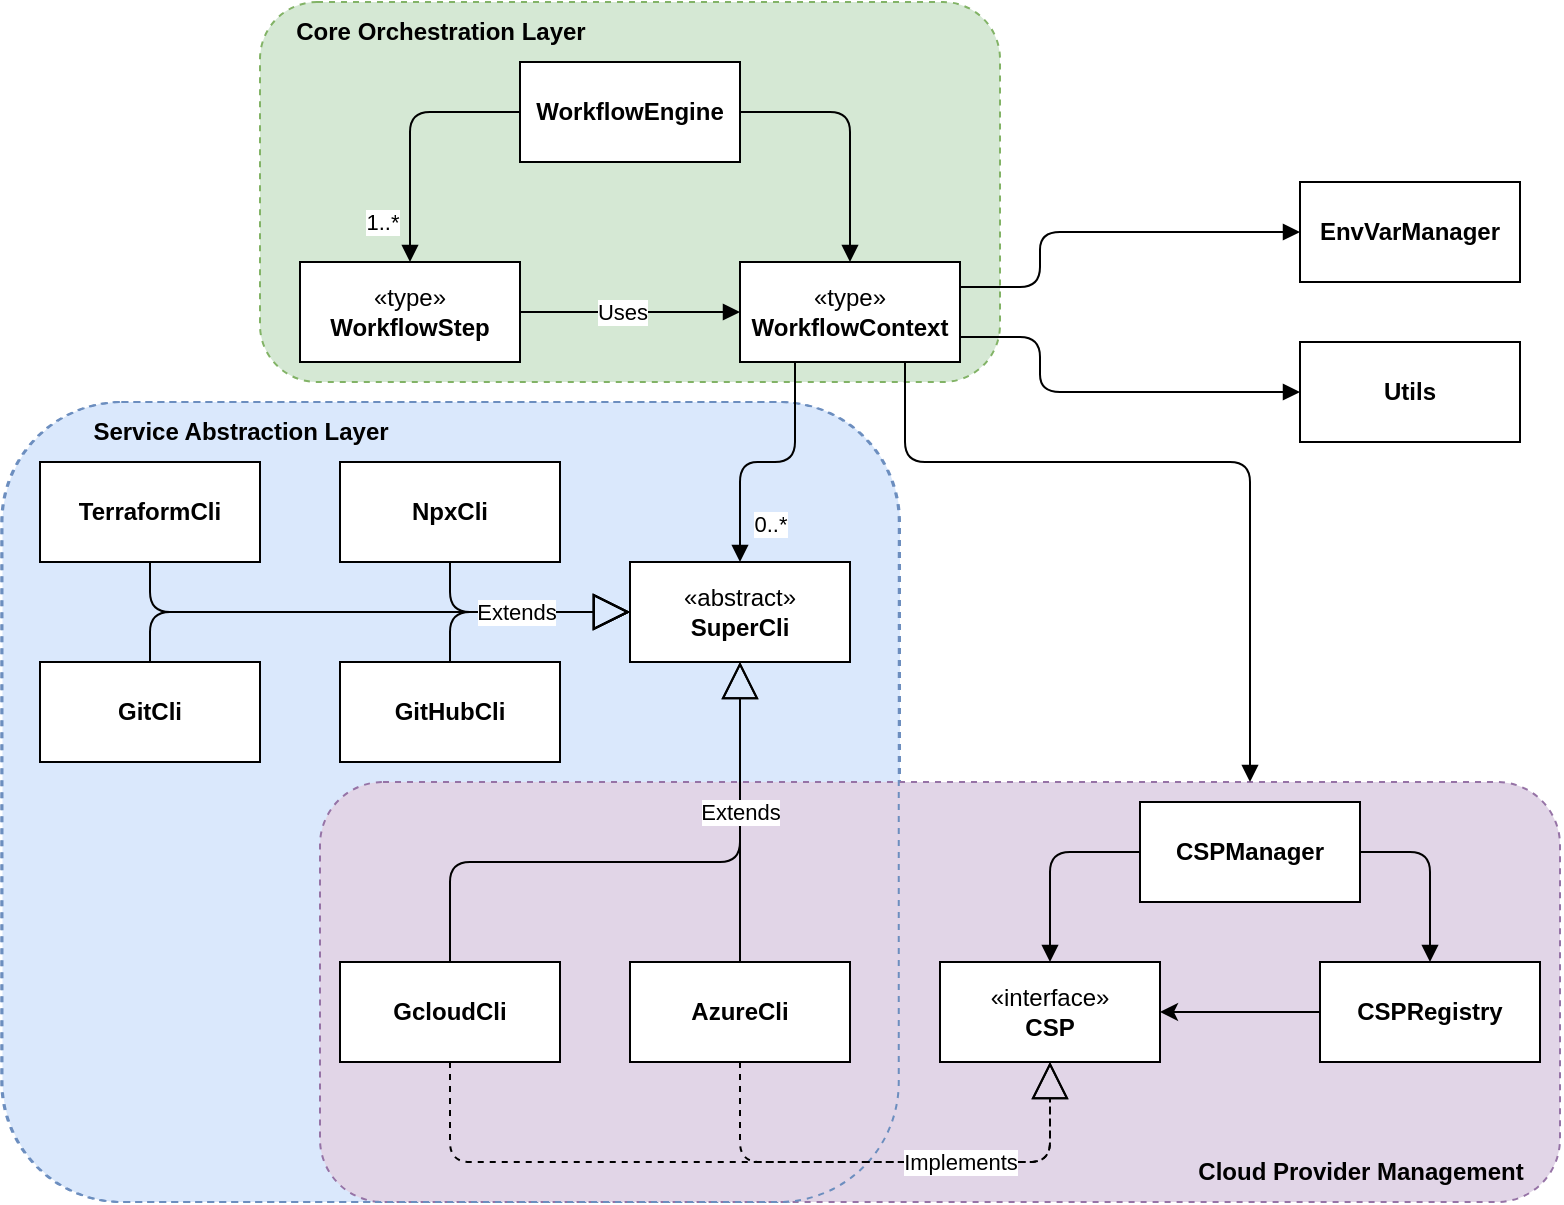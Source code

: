 <mxfile>
    <diagram id="423UZ18-2qW-7-T26Xhx" name="Page-1">
        <mxGraphModel dx="776" dy="727" grid="1" gridSize="10" guides="1" tooltips="1" connect="1" arrows="1" fold="1" page="1" pageScale="1" pageWidth="850" pageHeight="1100" math="0" shadow="0">
            <root>
                <mxCell id="0"/>
                <mxCell id="1" parent="0"/>
                <mxCell id="77" value="" style="rounded=1;whiteSpace=wrap;html=1;dashed=1;fillColor=#dae8fc;strokeColor=#6c8ebf;" vertex="1" parent="1">
                    <mxGeometry x="41.25" y="250" width="448.75" height="400" as="geometry"/>
                </mxCell>
                <mxCell id="94" value="" style="rounded=1;whiteSpace=wrap;html=1;dashed=1;fillColor=#e1d5e7;strokeColor=#9673a6;" vertex="1" parent="1">
                    <mxGeometry x="200" y="440" width="620" height="210" as="geometry"/>
                </mxCell>
                <mxCell id="96" value="" style="rounded=1;whiteSpace=wrap;html=1;dashed=1;fillColor=none;strokeColor=#6c8ebf;" vertex="1" parent="1">
                    <mxGeometry x="40.63" y="250" width="448.75" height="400" as="geometry"/>
                </mxCell>
                <mxCell id="95" value="" style="rounded=1;whiteSpace=wrap;html=1;dashed=1;fillColor=#d5e8d4;strokeColor=#82b366;" vertex="1" parent="1">
                    <mxGeometry x="170" y="50" width="370" height="190" as="geometry"/>
                </mxCell>
                <mxCell id="2" value="&lt;b&gt;Utils&lt;/b&gt;" style="html=1;whiteSpace=wrap;" vertex="1" parent="1">
                    <mxGeometry x="690" y="220" width="110" height="50" as="geometry"/>
                </mxCell>
                <mxCell id="3" value="&lt;b&gt;WorkflowEngine&lt;/b&gt;" style="html=1;whiteSpace=wrap;" vertex="1" parent="1">
                    <mxGeometry x="300" y="80" width="110" height="50" as="geometry"/>
                </mxCell>
                <mxCell id="5" value="«type»&lt;br&gt;&lt;b&gt;WorkflowStep&lt;/b&gt;" style="html=1;whiteSpace=wrap;" vertex="1" parent="1">
                    <mxGeometry x="190" y="180" width="110" height="50" as="geometry"/>
                </mxCell>
                <mxCell id="6" value="«type»&lt;br&gt;&lt;b&gt;WorkflowContext&lt;/b&gt;" style="html=1;whiteSpace=wrap;" vertex="1" parent="1">
                    <mxGeometry x="410" y="180" width="110" height="50" as="geometry"/>
                </mxCell>
                <mxCell id="7" value="&lt;b&gt;EnvVarManager&lt;/b&gt;" style="html=1;whiteSpace=wrap;" vertex="1" parent="1">
                    <mxGeometry x="690" y="140" width="110" height="50" as="geometry"/>
                </mxCell>
                <mxCell id="28" value="" style="endArrow=block;endFill=1;html=1;edgeStyle=orthogonalEdgeStyle;align=left;verticalAlign=top;exitX=1;exitY=0.5;exitDx=0;exitDy=0;" edge="1" parent="1" source="3" target="6">
                    <mxGeometry x="-0.846" y="25" relative="1" as="geometry">
                        <mxPoint x="338" y="140" as="sourcePoint"/>
                        <mxPoint x="275" y="190" as="targetPoint"/>
                        <mxPoint as="offset"/>
                    </mxGeometry>
                </mxCell>
                <mxCell id="31" value="&lt;div&gt;&lt;br&gt;&lt;/div&gt;" style="endArrow=block;endFill=1;html=1;edgeStyle=orthogonalEdgeStyle;align=left;verticalAlign=top;exitX=1;exitY=0.5;exitDx=0;exitDy=0;entryX=0;entryY=0.5;entryDx=0;entryDy=0;" edge="1" parent="1" source="5" target="6">
                    <mxGeometry x="-0.273" y="-5" relative="1" as="geometry">
                        <mxPoint x="230" y="240" as="sourcePoint"/>
                        <mxPoint x="390" y="240" as="targetPoint"/>
                        <mxPoint as="offset"/>
                    </mxGeometry>
                </mxCell>
                <mxCell id="114" value="Uses" style="edgeLabel;html=1;align=center;verticalAlign=middle;resizable=0;points=[];" vertex="1" connectable="0" parent="31">
                    <mxGeometry x="-0.268" y="-4" relative="1" as="geometry">
                        <mxPoint x="10" y="-4" as="offset"/>
                    </mxGeometry>
                </mxCell>
                <mxCell id="33" value="«abstract»&lt;br&gt;&lt;b&gt;SuperCli&lt;/b&gt;" style="html=1;whiteSpace=wrap;" vertex="1" parent="1">
                    <mxGeometry x="355" y="330" width="110" height="50" as="geometry"/>
                </mxCell>
                <mxCell id="34" value="&lt;b&gt;AzureCli&lt;/b&gt;" style="html=1;whiteSpace=wrap;" vertex="1" parent="1">
                    <mxGeometry x="355" y="530" width="110" height="50" as="geometry"/>
                </mxCell>
                <mxCell id="35" value="&lt;b&gt;CSPManager&lt;/b&gt;" style="html=1;whiteSpace=wrap;" vertex="1" parent="1">
                    <mxGeometry x="610" y="450" width="110" height="50" as="geometry"/>
                </mxCell>
                <mxCell id="67" style="edgeStyle=none;html=1;entryX=1;entryY=0.5;entryDx=0;entryDy=0;" edge="1" parent="1" source="36" target="37">
                    <mxGeometry relative="1" as="geometry">
                        <mxPoint x="600" y="530" as="targetPoint"/>
                        <Array as="points">
                            <mxPoint x="660" y="555"/>
                        </Array>
                    </mxGeometry>
                </mxCell>
                <mxCell id="36" value="&lt;b&gt;CSPRegistry&lt;/b&gt;" style="html=1;whiteSpace=wrap;" vertex="1" parent="1">
                    <mxGeometry x="700" y="530" width="110" height="50" as="geometry"/>
                </mxCell>
                <mxCell id="37" value="«interface»&lt;br&gt;&lt;b&gt;CSP&lt;/b&gt;" style="html=1;whiteSpace=wrap;" vertex="1" parent="1">
                    <mxGeometry x="510" y="530" width="110" height="50" as="geometry"/>
                </mxCell>
                <mxCell id="38" value="&lt;b&gt;GcloudCli&lt;/b&gt;" style="html=1;whiteSpace=wrap;" vertex="1" parent="1">
                    <mxGeometry x="210" y="530" width="110" height="50" as="geometry"/>
                </mxCell>
                <mxCell id="39" value="&lt;b&gt;TerraformCli&lt;/b&gt;" style="html=1;whiteSpace=wrap;" vertex="1" parent="1">
                    <mxGeometry x="60" y="280" width="110" height="50" as="geometry"/>
                </mxCell>
                <mxCell id="41" value="&lt;b&gt;GitCli&lt;/b&gt;" style="html=1;whiteSpace=wrap;" vertex="1" parent="1">
                    <mxGeometry x="60" y="380" width="110" height="50" as="geometry"/>
                </mxCell>
                <mxCell id="42" value="&lt;b&gt;GitHubCli&lt;/b&gt;" style="html=1;whiteSpace=wrap;" vertex="1" parent="1">
                    <mxGeometry x="210" y="380" width="110" height="50" as="geometry"/>
                </mxCell>
                <mxCell id="53" value="" style="endArrow=block;endSize=16;endFill=0;html=1;exitX=0.5;exitY=1;exitDx=0;exitDy=0;entryX=0;entryY=0.5;entryDx=0;entryDy=0;" edge="1" parent="1" source="40" target="33">
                    <mxGeometry width="160" relative="1" as="geometry">
                        <mxPoint x="220" y="445" as="sourcePoint"/>
                        <mxPoint x="240" y="360" as="targetPoint"/>
                        <Array as="points">
                            <mxPoint x="265" y="355"/>
                        </Array>
                    </mxGeometry>
                </mxCell>
                <mxCell id="64" value="" style="endArrow=block;endFill=1;html=1;edgeStyle=orthogonalEdgeStyle;align=left;verticalAlign=top;exitX=0;exitY=0.5;exitDx=0;exitDy=0;" edge="1" parent="1" source="35">
                    <mxGeometry x="-0.273" y="-50" relative="1" as="geometry">
                        <mxPoint x="515" y="392.5" as="sourcePoint"/>
                        <mxPoint x="565" y="530" as="targetPoint"/>
                        <mxPoint as="offset"/>
                        <Array as="points">
                            <mxPoint x="565" y="475"/>
                        </Array>
                    </mxGeometry>
                </mxCell>
                <mxCell id="70" value="" style="endArrow=block;endFill=1;html=1;edgeStyle=orthogonalEdgeStyle;align=left;verticalAlign=top;exitX=1;exitY=0.5;exitDx=0;exitDy=0;entryX=0.5;entryY=0;entryDx=0;entryDy=0;" edge="1" parent="1" source="35" target="36">
                    <mxGeometry x="0.158" y="15" relative="1" as="geometry">
                        <mxPoint x="575" y="430" as="sourcePoint"/>
                        <mxPoint x="575" y="540" as="targetPoint"/>
                        <mxPoint as="offset"/>
                        <Array as="points">
                            <mxPoint x="755" y="475"/>
                        </Array>
                    </mxGeometry>
                </mxCell>
                <mxCell id="40" value="&lt;b&gt;NpxCli&lt;/b&gt;" style="html=1;whiteSpace=wrap;" vertex="1" parent="1">
                    <mxGeometry x="210" y="280" width="110" height="50" as="geometry"/>
                </mxCell>
                <mxCell id="89" value="" style="endArrow=block;endSize=16;endFill=0;html=1;exitX=0.5;exitY=1;exitDx=0;exitDy=0;entryX=0;entryY=0.5;entryDx=0;entryDy=0;" edge="1" parent="1" source="39" target="33">
                    <mxGeometry width="160" relative="1" as="geometry">
                        <mxPoint x="110" y="330" as="sourcePoint"/>
                        <mxPoint x="200" y="355" as="targetPoint"/>
                        <Array as="points">
                            <mxPoint x="115" y="355"/>
                        </Array>
                    </mxGeometry>
                </mxCell>
                <mxCell id="90" value="" style="endArrow=block;endSize=16;endFill=0;html=1;exitX=0.5;exitY=0;exitDx=0;exitDy=0;entryX=0;entryY=0.5;entryDx=0;entryDy=0;" edge="1" parent="1" source="41" target="33">
                    <mxGeometry width="160" relative="1" as="geometry">
                        <mxPoint x="125" y="340" as="sourcePoint"/>
                        <mxPoint x="365" y="365" as="targetPoint"/>
                        <Array as="points">
                            <mxPoint x="115" y="355"/>
                        </Array>
                    </mxGeometry>
                </mxCell>
                <mxCell id="97" value="Service Abstraction Layer" style="text;html=1;align=center;verticalAlign=middle;resizable=0;points=[];autosize=1;strokeColor=none;fillColor=none;fontStyle=1" vertex="1" parent="1">
                    <mxGeometry x="80" y="250" width="160" height="30" as="geometry"/>
                </mxCell>
                <mxCell id="98" value="Cloud Provider Management" style="text;html=1;align=center;verticalAlign=middle;resizable=0;points=[];autosize=1;strokeColor=none;fillColor=none;fontStyle=1" vertex="1" parent="1">
                    <mxGeometry x="630" y="620" width="180" height="30" as="geometry"/>
                </mxCell>
                <mxCell id="99" value="Core Orchestration Layer" style="text;html=1;align=center;verticalAlign=middle;resizable=0;points=[];autosize=1;strokeColor=none;fillColor=none;fontStyle=1" vertex="1" parent="1">
                    <mxGeometry x="180" y="50" width="160" height="30" as="geometry"/>
                </mxCell>
                <mxCell id="108" value="" style="endArrow=block;endSize=16;endFill=0;html=1;exitX=0.5;exitY=0;exitDx=0;exitDy=0;entryX=0.5;entryY=1;entryDx=0;entryDy=0;" edge="1" parent="1" source="38" target="33">
                    <mxGeometry width="160" relative="1" as="geometry">
                        <mxPoint x="275" y="390" as="sourcePoint"/>
                        <mxPoint x="365" y="365" as="targetPoint"/>
                        <Array as="points">
                            <mxPoint x="265" y="480"/>
                            <mxPoint x="410" y="480"/>
                        </Array>
                    </mxGeometry>
                </mxCell>
                <mxCell id="110" value="Extends" style="endArrow=block;endSize=16;endFill=0;html=1;exitX=0.5;exitY=0;exitDx=0;exitDy=0;" edge="1" parent="1" source="34">
                    <mxGeometry width="160" relative="1" as="geometry">
                        <mxPoint x="340" y="480" as="sourcePoint"/>
                        <mxPoint x="410" y="380" as="targetPoint"/>
                    </mxGeometry>
                </mxCell>
                <mxCell id="111" value="Extends" style="endArrow=block;endSize=16;endFill=0;html=1;exitX=0.5;exitY=0;exitDx=0;exitDy=0;entryX=0;entryY=0.5;entryDx=0;entryDy=0;" edge="1" parent="1" source="42" target="33">
                    <mxGeometry width="160" relative="1" as="geometry">
                        <mxPoint x="350" y="440" as="sourcePoint"/>
                        <mxPoint x="510" y="440" as="targetPoint"/>
                        <Array as="points">
                            <mxPoint x="265" y="355"/>
                        </Array>
                    </mxGeometry>
                </mxCell>
                <mxCell id="113" value="" style="endArrow=block;endSize=16;endFill=0;html=1;exitX=0.5;exitY=1;exitDx=0;exitDy=0;dashed=1;entryX=0.5;entryY=1;entryDx=0;entryDy=0;" edge="1" parent="1" source="38" target="37">
                    <mxGeometry width="160" relative="1" as="geometry">
                        <mxPoint x="270" y="580" as="sourcePoint"/>
                        <mxPoint x="425" y="580" as="targetPoint"/>
                        <Array as="points">
                            <mxPoint x="265" y="630"/>
                            <mxPoint x="565" y="630"/>
                        </Array>
                    </mxGeometry>
                </mxCell>
                <mxCell id="112" value="Implements" style="endArrow=block;endSize=16;endFill=0;html=1;exitX=0.5;exitY=1;exitDx=0;exitDy=0;dashed=1;entryX=0.5;entryY=1;entryDx=0;entryDy=0;" edge="1" parent="1" source="34" target="37">
                    <mxGeometry x="0.255" width="160" relative="1" as="geometry">
                        <mxPoint x="420" y="540" as="sourcePoint"/>
                        <mxPoint x="560" y="580" as="targetPoint"/>
                        <Array as="points">
                            <mxPoint x="410" y="630"/>
                            <mxPoint x="565" y="630"/>
                        </Array>
                        <mxPoint as="offset"/>
                    </mxGeometry>
                </mxCell>
                <mxCell id="115" value="&lt;div&gt;&lt;br&gt;&lt;/div&gt;" style="endArrow=block;endFill=1;html=1;edgeStyle=orthogonalEdgeStyle;align=left;verticalAlign=top;exitX=0;exitY=0.5;exitDx=0;exitDy=0;entryX=0.5;entryY=0;entryDx=0;entryDy=0;" edge="1" parent="1" source="3" target="5">
                    <mxGeometry x="-0.273" y="-5" relative="1" as="geometry">
                        <mxPoint x="180" y="140" as="sourcePoint"/>
                        <mxPoint x="290" y="140" as="targetPoint"/>
                        <mxPoint as="offset"/>
                    </mxGeometry>
                </mxCell>
                <mxCell id="116" value="1..*" style="edgeLabel;html=1;align=center;verticalAlign=middle;resizable=0;points=[];" vertex="1" connectable="0" parent="115">
                    <mxGeometry x="-0.268" y="-4" relative="1" as="geometry">
                        <mxPoint x="-22" y="59" as="offset"/>
                    </mxGeometry>
                </mxCell>
                <mxCell id="117" value="&lt;div&gt;&lt;br&gt;&lt;/div&gt;" style="endArrow=block;endFill=1;html=1;edgeStyle=orthogonalEdgeStyle;align=left;verticalAlign=top;exitX=0.25;exitY=1;exitDx=0;exitDy=0;entryX=0.5;entryY=0;entryDx=0;entryDy=0;" edge="1" parent="1" source="6" target="33">
                    <mxGeometry x="-0.273" y="-5" relative="1" as="geometry">
                        <mxPoint x="575" y="330" as="sourcePoint"/>
                        <mxPoint x="520" y="405" as="targetPoint"/>
                        <mxPoint as="offset"/>
                    </mxGeometry>
                </mxCell>
                <mxCell id="118" value="0..*" style="edgeLabel;html=1;align=center;verticalAlign=middle;resizable=0;points=[];" vertex="1" connectable="0" parent="117">
                    <mxGeometry x="-0.268" y="-4" relative="1" as="geometry">
                        <mxPoint x="-9" y="34" as="offset"/>
                    </mxGeometry>
                </mxCell>
                <mxCell id="119" value="&lt;div&gt;&lt;br&gt;&lt;/div&gt;" style="endArrow=block;endFill=1;html=1;edgeStyle=orthogonalEdgeStyle;align=left;verticalAlign=top;exitX=0.75;exitY=1;exitDx=0;exitDy=0;entryX=0.75;entryY=0;entryDx=0;entryDy=0;" edge="1" parent="1" source="6" target="94">
                    <mxGeometry x="0.686" y="-15" relative="1" as="geometry">
                        <mxPoint x="448" y="240" as="sourcePoint"/>
                        <mxPoint x="420" y="340" as="targetPoint"/>
                        <mxPoint as="offset"/>
                        <Array as="points">
                            <mxPoint x="493" y="280"/>
                            <mxPoint x="665" y="280"/>
                        </Array>
                    </mxGeometry>
                </mxCell>
                <mxCell id="121" value="&lt;div&gt;&lt;br&gt;&lt;/div&gt;" style="endArrow=block;endFill=1;html=1;edgeStyle=orthogonalEdgeStyle;align=left;verticalAlign=top;exitX=1;exitY=0.75;exitDx=0;exitDy=0;entryX=0;entryY=0.5;entryDx=0;entryDy=0;" edge="1" parent="1" source="6" target="2">
                    <mxGeometry x="0.686" y="-15" relative="1" as="geometry">
                        <mxPoint x="503" y="240" as="sourcePoint"/>
                        <mxPoint x="675" y="450" as="targetPoint"/>
                        <mxPoint as="offset"/>
                        <Array as="points">
                            <mxPoint x="560" y="218"/>
                            <mxPoint x="560" y="245"/>
                        </Array>
                    </mxGeometry>
                </mxCell>
                <mxCell id="123" value="&lt;div&gt;&lt;br&gt;&lt;/div&gt;" style="endArrow=block;endFill=1;html=1;edgeStyle=orthogonalEdgeStyle;align=left;verticalAlign=top;exitX=1;exitY=0.25;exitDx=0;exitDy=0;entryX=0;entryY=0.5;entryDx=0;entryDy=0;" edge="1" parent="1" source="6" target="7">
                    <mxGeometry x="0.686" y="-15" relative="1" as="geometry">
                        <mxPoint x="530" y="193" as="sourcePoint"/>
                        <mxPoint x="700" y="220" as="targetPoint"/>
                        <mxPoint as="offset"/>
                        <Array as="points">
                            <mxPoint x="560" y="193"/>
                            <mxPoint x="560" y="165"/>
                        </Array>
                    </mxGeometry>
                </mxCell>
            </root>
        </mxGraphModel>
    </diagram>
</mxfile>